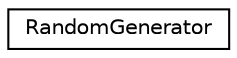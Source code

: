 digraph "Graphical Class Hierarchy"
{
  edge [fontname="Helvetica",fontsize="10",labelfontname="Helvetica",labelfontsize="10"];
  node [fontname="Helvetica",fontsize="10",shape=record];
  rankdir="LR";
  Node0 [label="RandomGenerator",height=0.2,width=0.4,color="black", fillcolor="white", style="filled",URL="$structRandomGenerator.html"];
}
